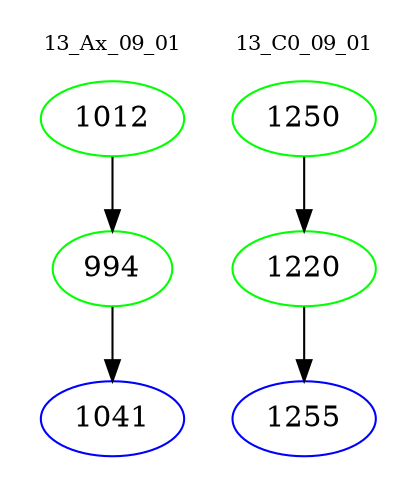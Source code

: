 digraph{
subgraph cluster_0 {
color = white
label = "13_Ax_09_01";
fontsize=10;
T0_1012 [label="1012", color="green"]
T0_1012 -> T0_994 [color="black"]
T0_994 [label="994", color="green"]
T0_994 -> T0_1041 [color="black"]
T0_1041 [label="1041", color="blue"]
}
subgraph cluster_1 {
color = white
label = "13_C0_09_01";
fontsize=10;
T1_1250 [label="1250", color="green"]
T1_1250 -> T1_1220 [color="black"]
T1_1220 [label="1220", color="green"]
T1_1220 -> T1_1255 [color="black"]
T1_1255 [label="1255", color="blue"]
}
}
